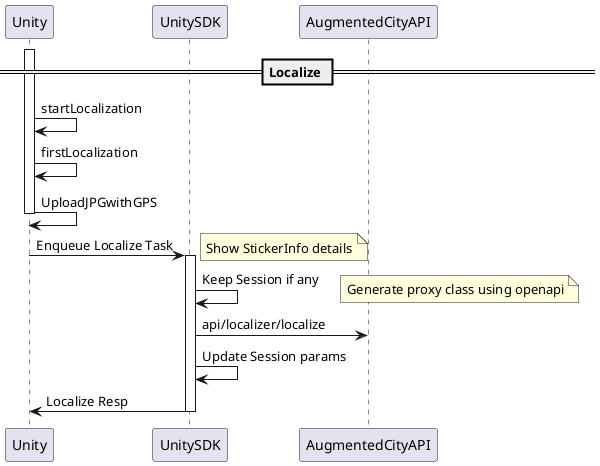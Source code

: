 @startuml
== Localize ==
activate Unity
Unity -> Unity : startLocalization
Unity -> Unity : firstLocalization
Unity -> Unity : UploadJPGwithGPS
deactivate Unity

Unity -> UnitySDK : Enqueue Localize Task
activate UnitySDK

note right : Show StickerInfo details
UnitySDK -> UnitySDK : Keep Session if any
note right : Generate proxy class using openapi
UnitySDK -> AugmentedCityAPI : api/localizer/localize 
UnitySDK -> UnitySDK : Update Session params

UnitySDK -> Unity : Localize Resp
deactivate UnitySDK
@enduml

